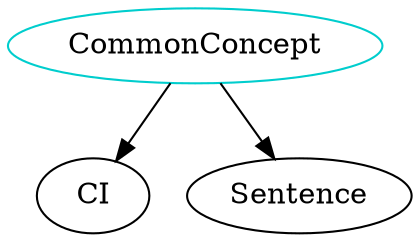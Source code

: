 digraph commonconcept{
CommonConcept -> CI;
CommonConcept -> Sentence;
CommonConcept	[shape=oval, color=cyan3, label="CommonConcept"];
}
